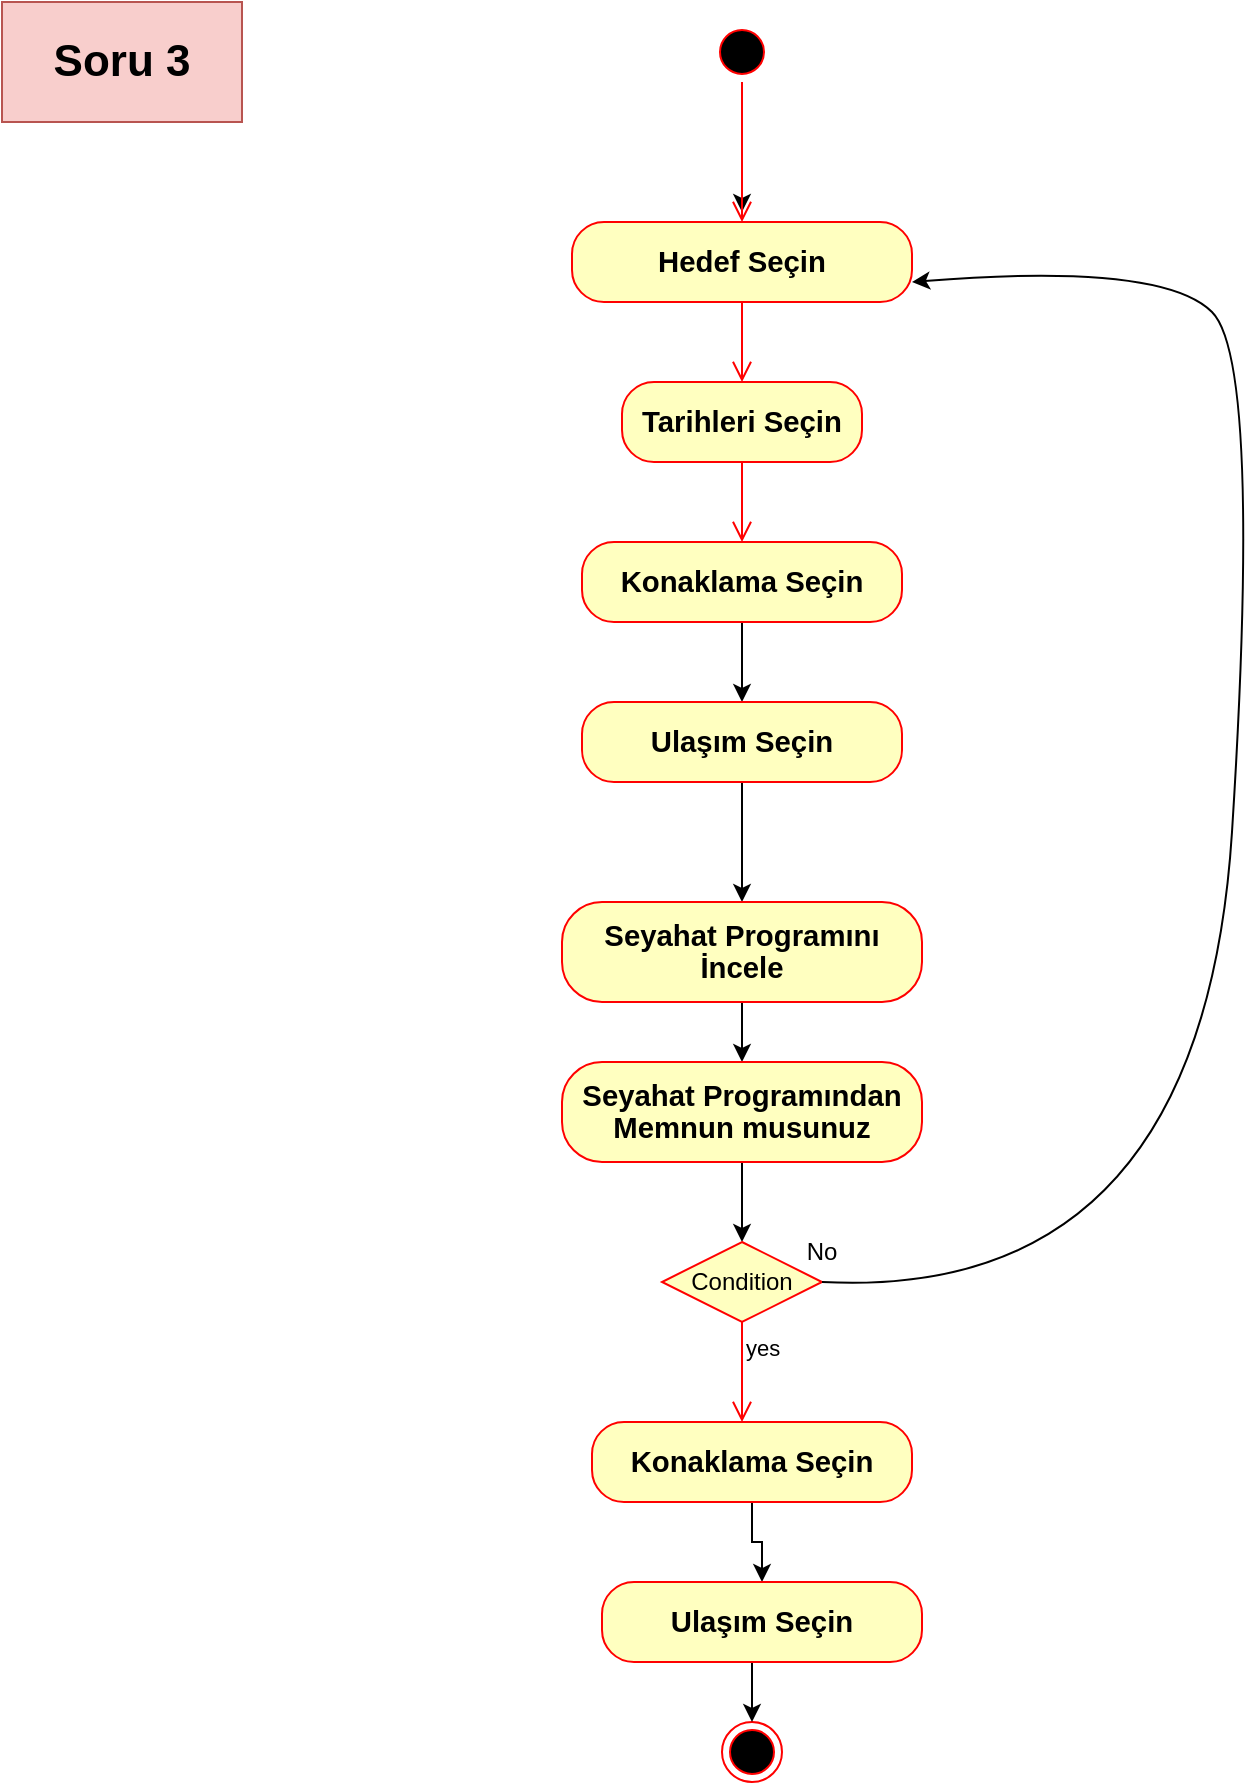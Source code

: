 <mxfile version="24.0.4" type="device">
  <diagram name="Page-1" id="l9JparrZua1onAVKtT3t">
    <mxGraphModel dx="1723" dy="865" grid="1" gridSize="10" guides="1" tooltips="1" connect="1" arrows="1" fold="1" page="1" pageScale="1" pageWidth="850" pageHeight="1100" math="0" shadow="0">
      <root>
        <mxCell id="0" />
        <mxCell id="1" parent="0" />
        <mxCell id="ENUR7yLj_F7v97CTieAW-1" value="&lt;b&gt;&lt;font style=&quot;font-size: 22px;&quot;&gt;Soru 3&lt;/font&gt;&lt;/b&gt;" style="rounded=0;whiteSpace=wrap;html=1;fillColor=#f8cecc;strokeColor=#b85450;" vertex="1" parent="1">
          <mxGeometry x="70" y="20" width="120" height="60" as="geometry" />
        </mxCell>
        <mxCell id="ENUR7yLj_F7v97CTieAW-2" value="" style="ellipse;html=1;shape=endState;fillColor=#000000;strokeColor=#ff0000;" vertex="1" parent="1">
          <mxGeometry x="430" y="880" width="30" height="30" as="geometry" />
        </mxCell>
        <mxCell id="ENUR7yLj_F7v97CTieAW-3" value="" style="edgeStyle=orthogonalEdgeStyle;rounded=0;orthogonalLoop=1;jettySize=auto;html=1;" edge="1" parent="1" source="ENUR7yLj_F7v97CTieAW-4">
          <mxGeometry relative="1" as="geometry">
            <mxPoint x="440" y="125" as="targetPoint" />
          </mxGeometry>
        </mxCell>
        <mxCell id="ENUR7yLj_F7v97CTieAW-4" value="" style="ellipse;html=1;shape=startState;fillColor=#000000;strokeColor=#ff0000;" vertex="1" parent="1">
          <mxGeometry x="425" y="30" width="30" height="30" as="geometry" />
        </mxCell>
        <mxCell id="ENUR7yLj_F7v97CTieAW-5" value="" style="edgeStyle=orthogonalEdgeStyle;html=1;verticalAlign=bottom;endArrow=open;endSize=8;strokeColor=#ff0000;rounded=0;" edge="1" parent="1" source="ENUR7yLj_F7v97CTieAW-4" target="ENUR7yLj_F7v97CTieAW-6">
          <mxGeometry relative="1" as="geometry">
            <mxPoint x="440" y="120" as="targetPoint" />
          </mxGeometry>
        </mxCell>
        <mxCell id="ENUR7yLj_F7v97CTieAW-6" value="&lt;b&gt;&lt;span style=&quot;font-size:11.0pt;line-height:107%;&lt;br/&gt;font-family:&amp;quot;Calibri&amp;quot;,sans-serif;mso-ascii-theme-font:minor-latin;mso-fareast-font-family:&lt;br/&gt;Calibri;mso-fareast-theme-font:minor-latin;mso-hansi-theme-font:minor-latin;&lt;br/&gt;mso-bidi-font-family:Arial;mso-bidi-theme-font:minor-bidi;mso-ansi-language:&lt;br/&gt;TR;mso-fareast-language:EN-US;mso-bidi-language:AR-SA&quot;&gt;Hedef Seçin&lt;/span&gt;&lt;/b&gt;" style="rounded=1;whiteSpace=wrap;html=1;arcSize=40;fontColor=#000000;fillColor=#ffffc0;strokeColor=#ff0000;" vertex="1" parent="1">
          <mxGeometry x="355" y="130" width="170" height="40" as="geometry" />
        </mxCell>
        <mxCell id="ENUR7yLj_F7v97CTieAW-7" value="" style="edgeStyle=orthogonalEdgeStyle;html=1;verticalAlign=bottom;endArrow=open;endSize=8;strokeColor=#ff0000;rounded=0;" edge="1" parent="1" source="ENUR7yLj_F7v97CTieAW-6" target="ENUR7yLj_F7v97CTieAW-8">
          <mxGeometry relative="1" as="geometry">
            <mxPoint x="440" y="230" as="targetPoint" />
          </mxGeometry>
        </mxCell>
        <mxCell id="ENUR7yLj_F7v97CTieAW-8" value="&lt;b&gt;&lt;span style=&quot;font-size:11.0pt;line-height:107%;&lt;br/&gt;font-family:&amp;quot;Calibri&amp;quot;,sans-serif;mso-ascii-theme-font:minor-latin;mso-fareast-font-family:&lt;br/&gt;Calibri;mso-fareast-theme-font:minor-latin;mso-hansi-theme-font:minor-latin;&lt;br/&gt;mso-bidi-font-family:Arial;mso-bidi-theme-font:minor-bidi;mso-ansi-language:&lt;br/&gt;TR;mso-fareast-language:EN-US;mso-bidi-language:AR-SA&quot;&gt;Tarihleri Seçin&lt;/span&gt;&lt;/b&gt;" style="rounded=1;whiteSpace=wrap;html=1;arcSize=40;fontColor=#000000;fillColor=#ffffc0;strokeColor=#ff0000;" vertex="1" parent="1">
          <mxGeometry x="380" y="210" width="120" height="40" as="geometry" />
        </mxCell>
        <mxCell id="ENUR7yLj_F7v97CTieAW-9" value="" style="edgeStyle=orthogonalEdgeStyle;html=1;verticalAlign=bottom;endArrow=open;endSize=8;strokeColor=#ff0000;rounded=0;entryX=0.5;entryY=0;entryDx=0;entryDy=0;" edge="1" parent="1" source="ENUR7yLj_F7v97CTieAW-8" target="ENUR7yLj_F7v97CTieAW-10">
          <mxGeometry relative="1" as="geometry">
            <mxPoint x="440" y="330" as="targetPoint" />
          </mxGeometry>
        </mxCell>
        <mxCell id="ENUR7yLj_F7v97CTieAW-36" style="edgeStyle=orthogonalEdgeStyle;rounded=0;orthogonalLoop=1;jettySize=auto;html=1;exitX=0.5;exitY=1;exitDx=0;exitDy=0;entryX=0.5;entryY=0;entryDx=0;entryDy=0;" edge="1" parent="1" source="ENUR7yLj_F7v97CTieAW-10" target="ENUR7yLj_F7v97CTieAW-34">
          <mxGeometry relative="1" as="geometry" />
        </mxCell>
        <mxCell id="ENUR7yLj_F7v97CTieAW-10" value="&lt;b&gt;&lt;span style=&quot;font-size:11.0pt;line-height:107%;&lt;br/&gt;font-family:&amp;quot;Calibri&amp;quot;,sans-serif;mso-ascii-theme-font:minor-latin;mso-fareast-font-family:&lt;br/&gt;Calibri;mso-fareast-theme-font:minor-latin;mso-hansi-theme-font:minor-latin;&lt;br/&gt;mso-bidi-font-family:Arial;mso-bidi-theme-font:minor-bidi;mso-ansi-language:&lt;br/&gt;TR;mso-fareast-language:EN-US;mso-bidi-language:AR-SA&quot;&gt;Konaklama Seçin&lt;/span&gt;&lt;/b&gt;" style="rounded=1;whiteSpace=wrap;html=1;arcSize=40;fontColor=#000000;fillColor=#ffffc0;strokeColor=#ff0000;" vertex="1" parent="1">
          <mxGeometry x="360" y="290" width="160" height="40" as="geometry" />
        </mxCell>
        <mxCell id="ENUR7yLj_F7v97CTieAW-38" value="" style="edgeStyle=orthogonalEdgeStyle;rounded=0;orthogonalLoop=1;jettySize=auto;html=1;" edge="1" parent="1" source="ENUR7yLj_F7v97CTieAW-34" target="ENUR7yLj_F7v97CTieAW-37">
          <mxGeometry relative="1" as="geometry" />
        </mxCell>
        <mxCell id="ENUR7yLj_F7v97CTieAW-34" value="&lt;b&gt;&lt;span style=&quot;font-size:11.0pt;line-height:107%;&lt;br/&gt;font-family:&amp;quot;Calibri&amp;quot;,sans-serif;mso-ascii-theme-font:minor-latin;mso-fareast-font-family:&lt;br/&gt;Calibri;mso-fareast-theme-font:minor-latin;mso-hansi-theme-font:minor-latin;&lt;br/&gt;mso-bidi-font-family:Arial;mso-bidi-theme-font:minor-bidi;mso-ansi-language:&lt;br/&gt;TR;mso-fareast-language:EN-US;mso-bidi-language:AR-SA&quot;&gt;Ulaşım Seçin&lt;/span&gt;&lt;/b&gt;" style="rounded=1;whiteSpace=wrap;html=1;arcSize=40;fontColor=#000000;fillColor=#ffffc0;strokeColor=#ff0000;" vertex="1" parent="1">
          <mxGeometry x="360" y="370" width="160" height="40" as="geometry" />
        </mxCell>
        <mxCell id="ENUR7yLj_F7v97CTieAW-40" value="" style="edgeStyle=orthogonalEdgeStyle;rounded=0;orthogonalLoop=1;jettySize=auto;html=1;" edge="1" parent="1" source="ENUR7yLj_F7v97CTieAW-37" target="ENUR7yLj_F7v97CTieAW-39">
          <mxGeometry relative="1" as="geometry" />
        </mxCell>
        <mxCell id="ENUR7yLj_F7v97CTieAW-37" value="&lt;b&gt;&lt;span style=&quot;font-size:11.0pt;line-height:107%;&lt;br/&gt;font-family:&amp;quot;Calibri&amp;quot;,sans-serif;mso-ascii-theme-font:minor-latin;mso-fareast-font-family:&lt;br/&gt;Calibri;mso-fareast-theme-font:minor-latin;mso-hansi-theme-font:minor-latin;&lt;br/&gt;mso-bidi-font-family:Arial;mso-bidi-theme-font:minor-bidi;mso-ansi-language:&lt;br/&gt;TR;mso-fareast-language:EN-US;mso-bidi-language:AR-SA&quot;&gt;Seyahat Programını&lt;br/&gt;İncele&lt;/span&gt;&lt;/b&gt;" style="whiteSpace=wrap;html=1;fillColor=#ffffc0;strokeColor=#ff0000;fontColor=#000000;rounded=1;arcSize=40;" vertex="1" parent="1">
          <mxGeometry x="350" y="470" width="180" height="50" as="geometry" />
        </mxCell>
        <mxCell id="ENUR7yLj_F7v97CTieAW-48" style="edgeStyle=orthogonalEdgeStyle;rounded=0;orthogonalLoop=1;jettySize=auto;html=1;exitX=0.5;exitY=1;exitDx=0;exitDy=0;entryX=0.5;entryY=0;entryDx=0;entryDy=0;" edge="1" parent="1" source="ENUR7yLj_F7v97CTieAW-39" target="ENUR7yLj_F7v97CTieAW-41">
          <mxGeometry relative="1" as="geometry" />
        </mxCell>
        <mxCell id="ENUR7yLj_F7v97CTieAW-39" value="&lt;b&gt;&lt;span style=&quot;font-size:11.0pt;line-height:107%;&lt;br/&gt;font-family:&amp;quot;Calibri&amp;quot;,sans-serif;mso-ascii-theme-font:minor-latin;mso-fareast-font-family:&lt;br/&gt;Calibri;mso-fareast-theme-font:minor-latin;mso-hansi-theme-font:minor-latin;&lt;br/&gt;mso-bidi-font-family:Arial;mso-bidi-theme-font:minor-bidi;mso-ansi-language:&lt;br/&gt;TR;mso-fareast-language:EN-US;mso-bidi-language:AR-SA&quot;&gt;Seyahat Programından&lt;br/&gt;Memnun musunuz&lt;/span&gt;&lt;/b&gt;" style="whiteSpace=wrap;html=1;fillColor=#ffffc0;strokeColor=#ff0000;fontColor=#000000;rounded=1;arcSize=40;" vertex="1" parent="1">
          <mxGeometry x="350" y="550" width="180" height="50" as="geometry" />
        </mxCell>
        <mxCell id="ENUR7yLj_F7v97CTieAW-41" value="Condition" style="rhombus;whiteSpace=wrap;html=1;fontColor=#000000;fillColor=#ffffc0;strokeColor=#ff0000;" vertex="1" parent="1">
          <mxGeometry x="400" y="640" width="80" height="40" as="geometry" />
        </mxCell>
        <mxCell id="ENUR7yLj_F7v97CTieAW-43" value="yes" style="edgeStyle=orthogonalEdgeStyle;html=1;align=left;verticalAlign=top;endArrow=open;endSize=8;strokeColor=#ff0000;rounded=0;" edge="1" source="ENUR7yLj_F7v97CTieAW-41" parent="1">
          <mxGeometry x="-1" relative="1" as="geometry">
            <mxPoint x="440" y="730" as="targetPoint" />
          </mxGeometry>
        </mxCell>
        <mxCell id="ENUR7yLj_F7v97CTieAW-46" value="" style="curved=1;endArrow=classic;html=1;rounded=0;entryX=1;entryY=0.75;entryDx=0;entryDy=0;exitX=1;exitY=0.5;exitDx=0;exitDy=0;" edge="1" parent="1" source="ENUR7yLj_F7v97CTieAW-41" target="ENUR7yLj_F7v97CTieAW-6">
          <mxGeometry width="50" height="50" relative="1" as="geometry">
            <mxPoint x="670" y="700" as="sourcePoint" />
            <mxPoint x="700" y="150" as="targetPoint" />
            <Array as="points">
              <mxPoint x="670" y="670" />
              <mxPoint x="700" y="200" />
              <mxPoint x="650" y="150" />
            </Array>
          </mxGeometry>
        </mxCell>
        <mxCell id="ENUR7yLj_F7v97CTieAW-47" value="No" style="text;html=1;align=center;verticalAlign=middle;whiteSpace=wrap;rounded=0;" vertex="1" parent="1">
          <mxGeometry x="450" y="630" width="60" height="30" as="geometry" />
        </mxCell>
        <mxCell id="ENUR7yLj_F7v97CTieAW-53" style="edgeStyle=orthogonalEdgeStyle;rounded=0;orthogonalLoop=1;jettySize=auto;html=1;exitX=0.5;exitY=1;exitDx=0;exitDy=0;entryX=0.5;entryY=0;entryDx=0;entryDy=0;" edge="1" parent="1" source="ENUR7yLj_F7v97CTieAW-50" target="ENUR7yLj_F7v97CTieAW-51">
          <mxGeometry relative="1" as="geometry" />
        </mxCell>
        <mxCell id="ENUR7yLj_F7v97CTieAW-50" value="&lt;b&gt;&lt;span style=&quot;font-size:11.0pt;line-height:107%;&lt;br/&gt;font-family:&amp;quot;Calibri&amp;quot;,sans-serif;mso-ascii-theme-font:minor-latin;mso-fareast-font-family:&lt;br/&gt;Calibri;mso-fareast-theme-font:minor-latin;mso-hansi-theme-font:minor-latin;&lt;br/&gt;mso-bidi-font-family:Arial;mso-bidi-theme-font:minor-bidi;mso-ansi-language:&lt;br/&gt;TR;mso-fareast-language:EN-US;mso-bidi-language:AR-SA&quot;&gt;Konaklama Seçin&lt;/span&gt;&lt;/b&gt;" style="rounded=1;whiteSpace=wrap;html=1;arcSize=40;fontColor=#000000;fillColor=#ffffc0;strokeColor=#ff0000;" vertex="1" parent="1">
          <mxGeometry x="365" y="730" width="160" height="40" as="geometry" />
        </mxCell>
        <mxCell id="ENUR7yLj_F7v97CTieAW-54" style="edgeStyle=orthogonalEdgeStyle;rounded=0;orthogonalLoop=1;jettySize=auto;html=1;exitX=0.5;exitY=1;exitDx=0;exitDy=0;entryX=0.5;entryY=0;entryDx=0;entryDy=0;" edge="1" parent="1" source="ENUR7yLj_F7v97CTieAW-51" target="ENUR7yLj_F7v97CTieAW-2">
          <mxGeometry relative="1" as="geometry" />
        </mxCell>
        <mxCell id="ENUR7yLj_F7v97CTieAW-51" value="&lt;b&gt;&lt;span style=&quot;font-size:11.0pt;line-height:107%;&lt;br/&gt;font-family:&amp;quot;Calibri&amp;quot;,sans-serif;mso-ascii-theme-font:minor-latin;mso-fareast-font-family:&lt;br/&gt;Calibri;mso-fareast-theme-font:minor-latin;mso-hansi-theme-font:minor-latin;&lt;br/&gt;mso-bidi-font-family:Arial;mso-bidi-theme-font:minor-bidi;mso-ansi-language:&lt;br/&gt;TR;mso-fareast-language:EN-US;mso-bidi-language:AR-SA&quot;&gt;Ulaşım Seçin&lt;/span&gt;&lt;/b&gt;" style="rounded=1;whiteSpace=wrap;html=1;arcSize=40;fontColor=#000000;fillColor=#ffffc0;strokeColor=#ff0000;" vertex="1" parent="1">
          <mxGeometry x="370" y="810" width="160" height="40" as="geometry" />
        </mxCell>
      </root>
    </mxGraphModel>
  </diagram>
</mxfile>
